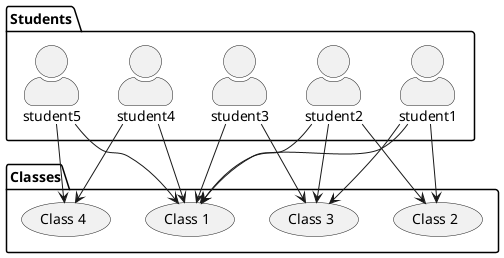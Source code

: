 @startuml
skinparam actorStyle awesome

package Students {
	actor student1 as s1
	actor student2 as s2
	actor student3 as s3
	actor student4 as s4
	actor student5 as s5
}

package Classes {
	usecase "Class 1" as c1
	usecase "Class 2" as c2
	usecase "Class 3" as c3
	usecase "Class 4" as c4
}

s1 --> c1
s2 --> c1
s3 --> c1
s4 --> c1
s5 --> c1

s1 --> c2
s2 --> c2

s1 --> c3
s2 --> c3
s3 --> c3

s4 --> c4
s5 --> c4

@enduml
